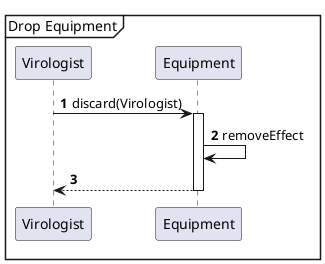 @startuml
'https://plantuml.com/sequence-diagram

autonumber

Mainframe Drop Equipment


Virologist->Equipment++:discard(Virologist)
Equipment->Equipment:removeEffect
Equipment-->Virologist--
@enduml